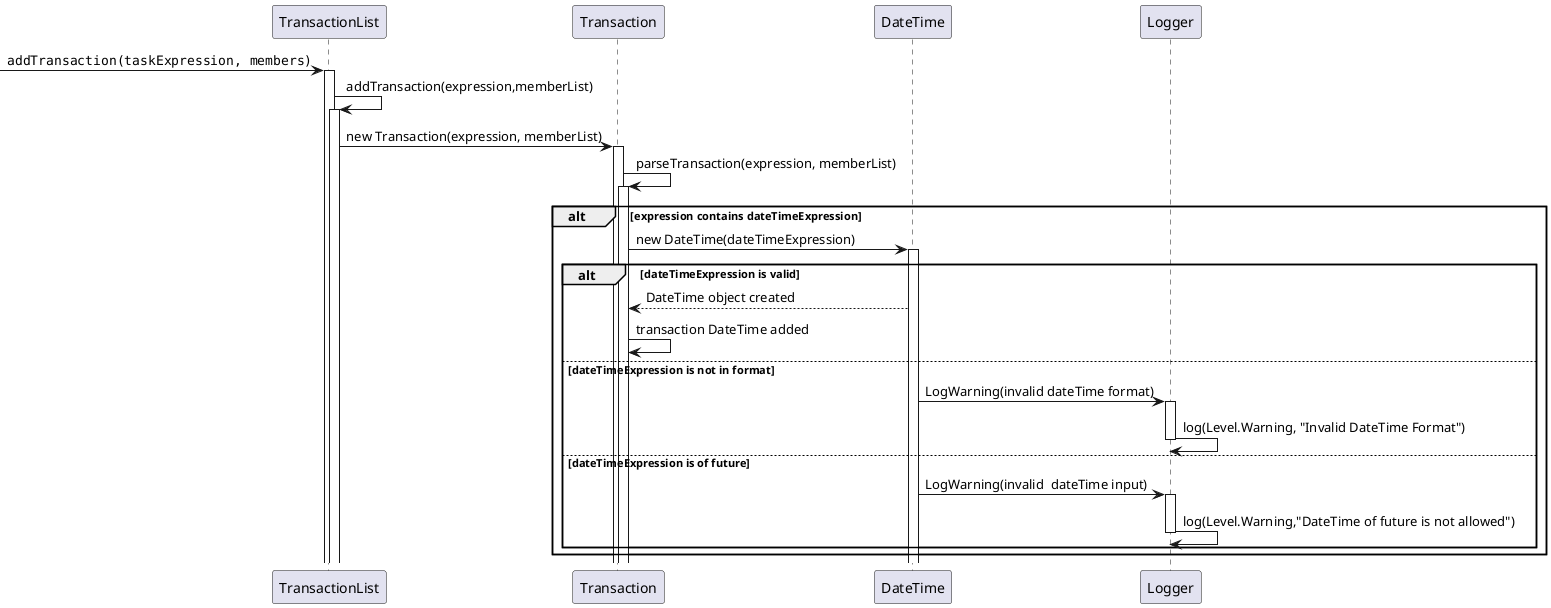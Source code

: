 @startuml
participant TransactionList as Foo1
participant Transaction as Foo2
participant DateTime as Foo3
participant Logger as Foo4
[->      Foo1 : ""addTransaction(taskExpression, members)""
activate Foo1
Foo1 -> Foo1:addTransaction(expression,memberList)
activate Foo1
Foo1 -> Foo2: new Transaction(expression, memberList)
activate Foo2
Foo2 -> Foo2:parseTransaction(expression, memberList)
activate Foo2
alt expression contains dateTimeExpression
    Foo2 -> Foo3:new DateTime(dateTimeExpression)
    activate Foo3
    alt dateTimeExpression is valid
        Foo3 --> Foo2: DateTime object created
        Foo2 -> Foo2: transaction DateTime added
    else dateTimeExpression is not in format
        Foo3 -> Foo4:LogWarning(invalid dateTime format)
        activate Foo4
        Foo4 -> Foo4: log(Level.Warning, "Invalid DateTime Format")
        deactivate Foo4
   else dateTimeExpression is of future
        Foo3 -> Foo4: LogWarning(invalid  dateTime input)
        activate Foo4
        Foo4 -> Foo4: log(Level.Warning,"DateTime of future is not allowed")
        deactivate Foo4
   end
end
@enduml